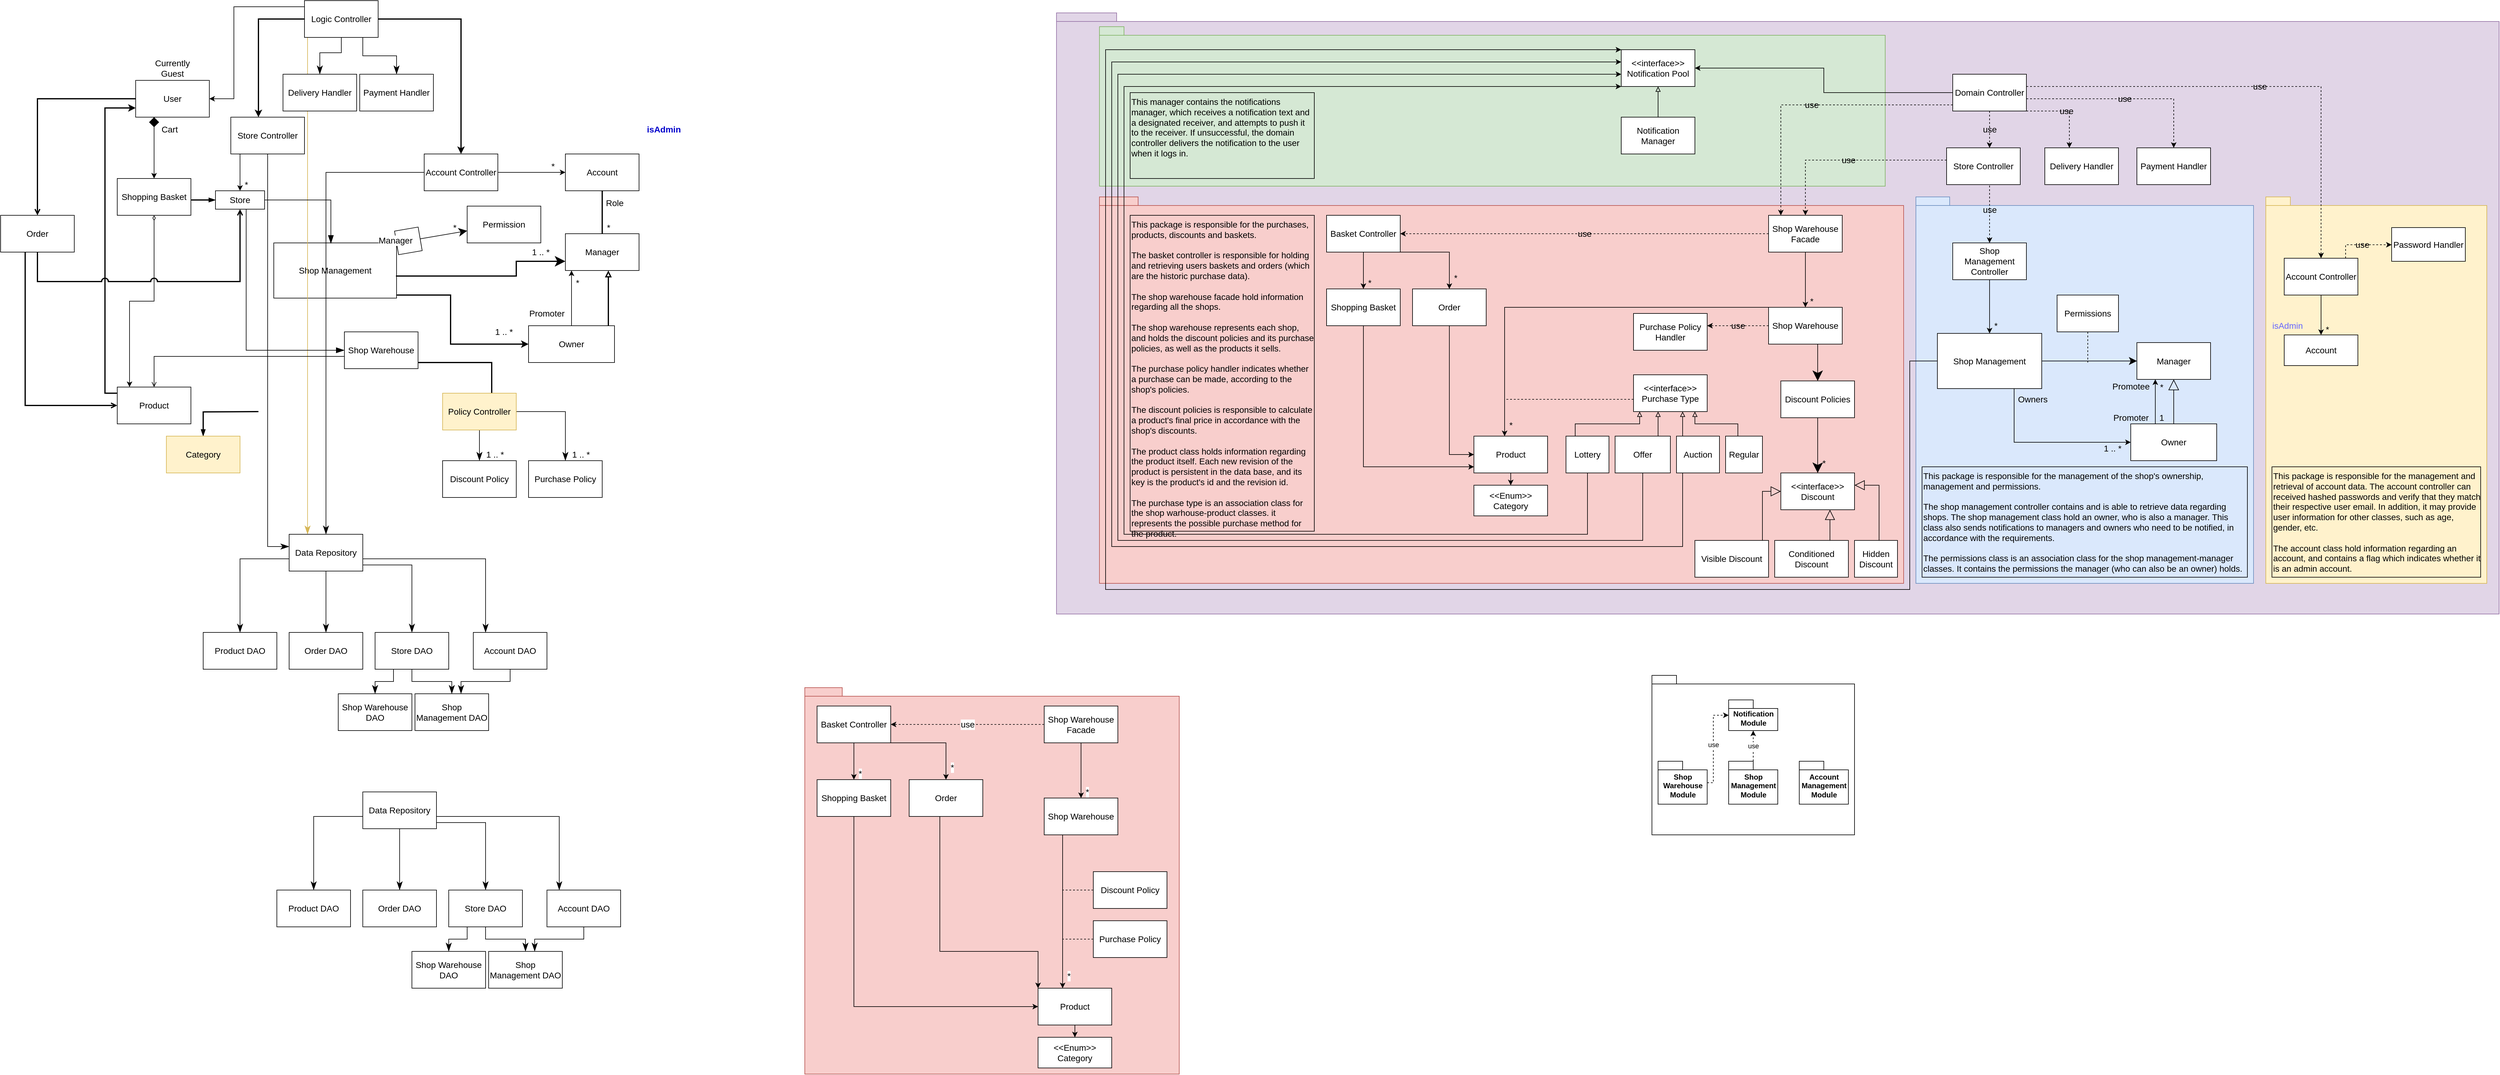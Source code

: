 <mxfile version="14.4.8" type="google"><diagram id="vYTiLK80x5-ZbQWh8EZe" name="Page-1"><mxGraphModel dx="10357" dy="6033" grid="1" gridSize="10" guides="1" tooltips="1" connect="1" arrows="1" fold="1" page="1" pageScale="1" pageWidth="850" pageHeight="1100" math="0" shadow="0"><root><mxCell id="0"/><mxCell id="1" parent="0"/><mxCell id="311LD4B7VpsxB40EUL2Q-34" value="" style="shape=folder;fontStyle=1;spacingTop=10;tabWidth=40;tabHeight=14;tabPosition=left;html=1;" parent="1" vertex="1"><mxGeometry x="2570" y="1210" width="330" height="260" as="geometry"/></mxCell><mxCell id="f8D05JvfBua14gIPLHv_-157" value="" style="shape=folder;fontStyle=1;spacingTop=10;tabWidth=40;tabHeight=14;tabPosition=left;html=1;fontSize=14;fillColor=#e1d5e7;strokeColor=#9673a6;" parent="1" vertex="1"><mxGeometry x="1600" y="130" width="2350" height="980" as="geometry"/></mxCell><mxCell id="311LD4B7VpsxB40EUL2Q-16" value="" style="shape=folder;fontStyle=1;spacingTop=10;tabWidth=40;tabHeight=14;tabPosition=left;html=1;fillColor=#d5e8d4;strokeColor=#82b366;fontSize=14;" parent="1" vertex="1"><mxGeometry x="1670" y="152.5" width="1280" height="260" as="geometry"/></mxCell><mxCell id="f8D05JvfBua14gIPLHv_-86" value="" style="shape=folder;fontStyle=1;spacingTop=10;tabWidth=40;tabHeight=14;tabPosition=left;html=1;fillColor=#fff2cc;strokeColor=#d6b656;fontSize=14;" parent="1" vertex="1"><mxGeometry x="3570" y="430" width="360" height="630" as="geometry"/></mxCell><mxCell id="f8D05JvfBua14gIPLHv_-82" value="" style="shape=folder;fontStyle=1;spacingTop=10;tabWidth=40;tabHeight=14;tabPosition=left;html=1;fillColor=#f8cecc;strokeColor=#b85450;fontSize=14;" parent="1" vertex="1"><mxGeometry x="1670" y="430" width="1310" height="630" as="geometry"/></mxCell><mxCell id="f8D05JvfBua14gIPLHv_-80" value="" style="shape=folder;fontStyle=1;spacingTop=10;tabWidth=40;tabHeight=14;tabPosition=left;html=1;fillColor=#dae8fc;strokeColor=#6c8ebf;fontSize=14;" parent="1" vertex="1"><mxGeometry x="3000" y="430" width="550" height="630" as="geometry"/></mxCell><mxCell id="8PtQcLkzdZToZsTctF-0-35" value="Shop Management" style="whiteSpace=wrap;html=1;fontSize=14;" parent="1" vertex="1"><mxGeometry x="325" y="505" width="200" height="90" as="geometry"/></mxCell><mxCell id="8PtQcLkzdZToZsTctF-0-28" style="rounded=0;orthogonalLoop=1;jettySize=auto;html=1;startArrow=box;startFill=0;startSize=37;endArrow=classic;endFill=1;endSize=11;fontSize=14;exitX=1;exitY=0;exitDx=0;exitDy=0;" parent="1" source="8PtQcLkzdZToZsTctF-0-35" target="8PtQcLkzdZToZsTctF-0-27" edge="1"><mxGeometry relative="1" as="geometry"><mxPoint x="485" y="530" as="sourcePoint"/></mxGeometry></mxCell><mxCell id="8PtQcLkzdZToZsTctF-0-32" value="&lt;font style=&quot;font-size: 14px;&quot;&gt;Manager&lt;/font&gt;" style="edgeLabel;html=1;align=center;verticalAlign=middle;resizable=0;points=[];fontSize=14;" parent="8PtQcLkzdZToZsTctF-0-28" vertex="1" connectable="0"><mxGeometry x="-0.846" y="-3" relative="1" as="geometry"><mxPoint x="-12" y="-6" as="offset"/></mxGeometry></mxCell><mxCell id="dA6pOt4Ju3Dl0upRiJY1-15" style="edgeStyle=orthogonalEdgeStyle;rounded=0;orthogonalLoop=1;jettySize=auto;html=1;fontSize=14;startArrow=diamond;startFill=1;jumpSize=8;endSize=6;startSize=14;" parent="1" source="dA6pOt4Ju3Dl0upRiJY1-1" target="dA6pOt4Ju3Dl0upRiJY1-14" edge="1"><mxGeometry relative="1" as="geometry"><Array as="points"><mxPoint x="130" y="320"/><mxPoint x="130" y="320"/></Array></mxGeometry></mxCell><mxCell id="dA6pOt4Ju3Dl0upRiJY1-56" style="edgeStyle=orthogonalEdgeStyle;rounded=0;jumpSize=9;orthogonalLoop=1;jettySize=auto;html=1;startArrow=none;startFill=0;endArrow=open;endFill=0;strokeWidth=2;fontSize=14;" parent="1" source="dA6pOt4Ju3Dl0upRiJY1-1" target="dA6pOt4Ju3Dl0upRiJY1-54" edge="1"><mxGeometry relative="1" as="geometry"/></mxCell><mxCell id="dA6pOt4Ju3Dl0upRiJY1-1" value="User" style="rounded=0;whiteSpace=wrap;html=1;fontSize=14;" parent="1" vertex="1"><mxGeometry x="100" y="240" width="120" height="60" as="geometry"/></mxCell><mxCell id="dA6pOt4Ju3Dl0upRiJY1-3" style="edgeStyle=orthogonalEdgeStyle;rounded=0;orthogonalLoop=1;jettySize=auto;html=1;fontSize=14;" parent="1" source="dA6pOt4Ju3Dl0upRiJY1-2" target="dA6pOt4Ju3Dl0upRiJY1-1" edge="1"><mxGeometry relative="1" as="geometry"><Array as="points"><mxPoint x="260" y="120"/><mxPoint x="260" y="270"/></Array></mxGeometry></mxCell><mxCell id="dA6pOt4Ju3Dl0upRiJY1-44" style="edgeStyle=orthogonalEdgeStyle;rounded=0;jumpSize=9;orthogonalLoop=1;jettySize=auto;html=1;startArrow=none;startFill=0;endArrow=classic;endFill=1;strokeWidth=2;fontSize=14;" parent="1" source="dA6pOt4Ju3Dl0upRiJY1-2" target="dA6pOt4Ju3Dl0upRiJY1-9" edge="1"><mxGeometry relative="1" as="geometry"><Array as="points"><mxPoint x="300" y="140"/></Array></mxGeometry></mxCell><mxCell id="dA6pOt4Ju3Dl0upRiJY1-45" style="edgeStyle=orthogonalEdgeStyle;rounded=0;jumpSize=9;orthogonalLoop=1;jettySize=auto;html=1;startArrow=none;startFill=0;endArrow=classic;endFill=1;strokeWidth=2;fontSize=14;" parent="1" source="dA6pOt4Ju3Dl0upRiJY1-2" target="dA6pOt4Ju3Dl0upRiJY1-8" edge="1"><mxGeometry relative="1" as="geometry"/></mxCell><mxCell id="8PtQcLkzdZToZsTctF-0-56" style="edgeStyle=orthogonalEdgeStyle;rounded=0;orthogonalLoop=1;jettySize=auto;html=1;startArrow=none;startFill=0;startSize=37;endArrow=classicThin;endFill=1;endSize=11;fontSize=14;fontColor=#0000CC;" parent="1" source="dA6pOt4Ju3Dl0upRiJY1-2" target="8PtQcLkzdZToZsTctF-0-55" edge="1"><mxGeometry relative="1" as="geometry"><Array as="points"><mxPoint x="470" y="200"/><mxPoint x="525" y="200"/></Array></mxGeometry></mxCell><mxCell id="8PtQcLkzdZToZsTctF-0-58" style="edgeStyle=orthogonalEdgeStyle;rounded=0;orthogonalLoop=1;jettySize=auto;html=1;startArrow=none;startFill=0;startSize=37;endArrow=classicThin;endFill=1;endSize=11;fontSize=14;fontColor=#000000;" parent="1" source="dA6pOt4Ju3Dl0upRiJY1-2" target="8PtQcLkzdZToZsTctF-0-57" edge="1"><mxGeometry relative="1" as="geometry"/></mxCell><mxCell id="8PtQcLkzdZToZsTctF-0-76" style="edgeStyle=orthogonalEdgeStyle;rounded=0;orthogonalLoop=1;jettySize=auto;html=1;entryX=0.25;entryY=0;entryDx=0;entryDy=0;startArrow=none;startFill=0;startSize=37;endArrow=classicThin;endFill=1;endSize=11;fontSize=14;fontColor=#000000;fillColor=#fff2cc;strokeColor=#d6b656;" parent="1" source="dA6pOt4Ju3Dl0upRiJY1-2" target="8PtQcLkzdZToZsTctF-0-72" edge="1"><mxGeometry relative="1" as="geometry"><Array as="points"><mxPoint x="380" y="370"/><mxPoint x="380" y="370"/></Array></mxGeometry></mxCell><mxCell id="dA6pOt4Ju3Dl0upRiJY1-2" value="Logic Controller" style="rounded=0;whiteSpace=wrap;html=1;fontSize=14;" parent="1" vertex="1"><mxGeometry x="375" y="110" width="120" height="60" as="geometry"/></mxCell><mxCell id="dA6pOt4Ju3Dl0upRiJY1-4" value="Currently Guest" style="text;html=1;strokeColor=none;fillColor=none;align=center;verticalAlign=middle;whiteSpace=wrap;rounded=0;fontSize=14;" parent="1" vertex="1"><mxGeometry x="140" y="210" width="40" height="20" as="geometry"/></mxCell><mxCell id="dA6pOt4Ju3Dl0upRiJY1-17" style="edgeStyle=orthogonalEdgeStyle;rounded=0;orthogonalLoop=1;jettySize=auto;html=1;fontSize=14;endArrow=open;endFill=0;entryX=0.5;entryY=0;entryDx=0;entryDy=0;" parent="1" source="8PtQcLkzdZToZsTctF-0-34" target="dA6pOt4Ju3Dl0upRiJY1-7" edge="1"><mxGeometry relative="1" as="geometry"><Array as="points"><mxPoint x="130" y="690"/></Array><mxPoint x="290" y="650" as="sourcePoint"/></mxGeometry></mxCell><mxCell id="dA6pOt4Ju3Dl0upRiJY1-26" style="edgeStyle=orthogonalEdgeStyle;rounded=0;jumpSize=9;orthogonalLoop=1;jettySize=auto;html=1;startArrow=none;startFill=0;endArrow=classic;endFill=1;strokeWidth=2;fontSize=14;entryX=0;entryY=0.75;entryDx=0;entryDy=0;startSize=32;endSize=11;exitX=0.995;exitY=0.6;exitDx=0;exitDy=0;exitPerimeter=0;" parent="1" source="8PtQcLkzdZToZsTctF-0-35" target="dA6pOt4Ju3Dl0upRiJY1-30" edge="1"><mxGeometry relative="1" as="geometry"><Array as="points"><mxPoint x="720" y="559"/><mxPoint x="720" y="535"/></Array><mxPoint x="485" y="570" as="sourcePoint"/></mxGeometry></mxCell><mxCell id="dA6pOt4Ju3Dl0upRiJY1-41" style="edgeStyle=orthogonalEdgeStyle;rounded=0;jumpSize=9;orthogonalLoop=1;jettySize=auto;html=1;startArrow=none;startFill=0;endArrow=none;endFill=0;strokeWidth=2;fontSize=14;" parent="1" source="8PtQcLkzdZToZsTctF-0-34" target="dA6pOt4Ju3Dl0upRiJY1-38" edge="1"><mxGeometry relative="1" as="geometry"><Array as="points"><mxPoint x="680" y="700"/></Array><mxPoint x="585" y="660" as="sourcePoint"/></mxGeometry></mxCell><mxCell id="dA6pOt4Ju3Dl0upRiJY1-48" style="edgeStyle=orthogonalEdgeStyle;rounded=0;jumpSize=9;orthogonalLoop=1;jettySize=auto;html=1;entryX=0;entryY=0.5;entryDx=0;entryDy=0;startArrow=none;startFill=0;endArrow=classic;endFill=1;strokeWidth=2;fontSize=14;" parent="1" source="8PtQcLkzdZToZsTctF-0-35" target="dA6pOt4Ju3Dl0upRiJY1-32" edge="1"><mxGeometry relative="1" as="geometry"><mxPoint x="485" y="600" as="sourcePoint"/><Array as="points"><mxPoint x="613" y="590"/><mxPoint x="613" y="670"/></Array></mxGeometry></mxCell><mxCell id="dA6pOt4Ju3Dl0upRiJY1-22" style="edgeStyle=orthogonalEdgeStyle;rounded=0;jumpSize=9;orthogonalLoop=1;jettySize=auto;html=1;startArrow=none;startFill=0;endArrow=blockThin;endFill=1;strokeWidth=2;fontSize=14;" parent="1" target="dA6pOt4Ju3Dl0upRiJY1-20" edge="1"><mxGeometry relative="1" as="geometry"><mxPoint x="300" y="780" as="sourcePoint"/></mxGeometry></mxCell><mxCell id="dA6pOt4Ju3Dl0upRiJY1-49" style="edgeStyle=orthogonalEdgeStyle;rounded=0;jumpSize=9;orthogonalLoop=1;jettySize=auto;html=1;startArrow=none;startFill=0;endArrow=classic;endFill=1;strokeWidth=2;fontSize=14;entryX=0;entryY=0.75;entryDx=0;entryDy=0;" parent="1" source="dA6pOt4Ju3Dl0upRiJY1-7" target="dA6pOt4Ju3Dl0upRiJY1-1" edge="1"><mxGeometry relative="1" as="geometry"><mxPoint x="40" y="740" as="targetPoint"/><Array as="points"><mxPoint x="50" y="750"/><mxPoint x="50" y="285"/></Array></mxGeometry></mxCell><mxCell id="dA6pOt4Ju3Dl0upRiJY1-7" value="Product" style="rounded=0;whiteSpace=wrap;html=1;fontSize=14;" parent="1" vertex="1"><mxGeometry x="70" y="740" width="120" height="60" as="geometry"/></mxCell><mxCell id="dA6pOt4Ju3Dl0upRiJY1-11" style="edgeStyle=orthogonalEdgeStyle;rounded=0;orthogonalLoop=1;jettySize=auto;html=1;fontSize=14;" parent="1" source="dA6pOt4Ju3Dl0upRiJY1-8" target="dA6pOt4Ju3Dl0upRiJY1-10" edge="1"><mxGeometry relative="1" as="geometry"/></mxCell><mxCell id="8PtQcLkzdZToZsTctF-0-75" style="edgeStyle=orthogonalEdgeStyle;rounded=0;orthogonalLoop=1;jettySize=auto;html=1;startArrow=none;startFill=0;startSize=37;endArrow=classicThin;endFill=1;endSize=11;fontSize=14;fontColor=#000000;" parent="1" source="dA6pOt4Ju3Dl0upRiJY1-8" target="8PtQcLkzdZToZsTctF-0-72" edge="1"><mxGeometry relative="1" as="geometry"/></mxCell><mxCell id="dA6pOt4Ju3Dl0upRiJY1-8" value="Account Controller" style="whiteSpace=wrap;html=1;fontSize=14;" parent="1" vertex="1"><mxGeometry x="570" y="360" width="120" height="60" as="geometry"/></mxCell><mxCell id="dA6pOt4Ju3Dl0upRiJY1-13" style="edgeStyle=orthogonalEdgeStyle;rounded=0;orthogonalLoop=1;jettySize=auto;html=1;fontSize=14;" parent="1" source="dA6pOt4Ju3Dl0upRiJY1-9" target="8PtQcLkzdZToZsTctF-0-41" edge="1"><mxGeometry relative="1" as="geometry"><mxPoint x="425" y="500" as="targetPoint"/><Array as="points"><mxPoint x="270" y="370"/><mxPoint x="270" y="370"/></Array></mxGeometry></mxCell><mxCell id="8PtQcLkzdZToZsTctF-0-74" style="edgeStyle=orthogonalEdgeStyle;rounded=0;orthogonalLoop=1;jettySize=auto;html=1;startArrow=none;startFill=0;startSize=37;endArrow=classicThin;endFill=1;endSize=11;fontSize=14;fontColor=#000000;" parent="1" source="dA6pOt4Ju3Dl0upRiJY1-9" target="8PtQcLkzdZToZsTctF-0-72" edge="1"><mxGeometry relative="1" as="geometry"><Array as="points"><mxPoint x="315" y="1000"/></Array></mxGeometry></mxCell><mxCell id="dA6pOt4Ju3Dl0upRiJY1-9" value="Store Controller" style="whiteSpace=wrap;html=1;fontSize=14;" parent="1" vertex="1"><mxGeometry x="255" y="300" width="120" height="60" as="geometry"/></mxCell><mxCell id="dA6pOt4Ju3Dl0upRiJY1-29" style="edgeStyle=orthogonalEdgeStyle;rounded=0;jumpSize=9;orthogonalLoop=1;jettySize=auto;html=1;startArrow=none;startFill=0;endArrow=none;endFill=0;strokeWidth=2;fontSize=14;" parent="1" source="dA6pOt4Ju3Dl0upRiJY1-10" target="dA6pOt4Ju3Dl0upRiJY1-30" edge="1"><mxGeometry relative="1" as="geometry"><mxPoint x="790" y="520" as="targetPoint"/></mxGeometry></mxCell><mxCell id="dA6pOt4Ju3Dl0upRiJY1-10" value="Account" style="whiteSpace=wrap;html=1;fontSize=14;" parent="1" vertex="1"><mxGeometry x="800" y="360" width="120" height="60" as="geometry"/></mxCell><mxCell id="dA6pOt4Ju3Dl0upRiJY1-12" value="*" style="text;html=1;strokeColor=none;fillColor=none;align=center;verticalAlign=middle;whiteSpace=wrap;rounded=0;fontSize=14;" parent="1" vertex="1"><mxGeometry x="760" y="370" width="40" height="20" as="geometry"/></mxCell><mxCell id="dA6pOt4Ju3Dl0upRiJY1-16" style="edgeStyle=orthogonalEdgeStyle;rounded=0;orthogonalLoop=1;jettySize=auto;html=1;entryX=0;entryY=0.5;entryDx=0;entryDy=0;fontSize=14;endArrow=blockThin;endFill=1;startArrow=none;startFill=0;strokeWidth=2;jumpSize=9;" parent="1" source="dA6pOt4Ju3Dl0upRiJY1-14" target="8PtQcLkzdZToZsTctF-0-41" edge="1"><mxGeometry relative="1" as="geometry"><Array as="points"><mxPoint x="230" y="435"/><mxPoint x="230" y="435"/></Array><mxPoint x="365" y="560" as="targetPoint"/></mxGeometry></mxCell><mxCell id="dA6pOt4Ju3Dl0upRiJY1-18" style="edgeStyle=orthogonalEdgeStyle;rounded=0;orthogonalLoop=1;jettySize=auto;html=1;fontSize=14;startArrow=diamondThin;startFill=0;" parent="1" source="dA6pOt4Ju3Dl0upRiJY1-14" target="dA6pOt4Ju3Dl0upRiJY1-7" edge="1"><mxGeometry relative="1" as="geometry"><Array as="points"><mxPoint x="130" y="600"/><mxPoint x="90" y="600"/></Array></mxGeometry></mxCell><mxCell id="dA6pOt4Ju3Dl0upRiJY1-14" value="Shopping Basket" style="whiteSpace=wrap;html=1;fontSize=14;" parent="1" vertex="1"><mxGeometry x="70" y="400" width="120" height="60" as="geometry"/></mxCell><mxCell id="dA6pOt4Ju3Dl0upRiJY1-20" value="Category" style="whiteSpace=wrap;html=1;fontSize=14;fillColor=#fff2cc;strokeColor=#d6b656;" parent="1" vertex="1"><mxGeometry x="150" y="820" width="120" height="60" as="geometry"/></mxCell><mxCell id="dA6pOt4Ju3Dl0upRiJY1-30" value="Manager" style="whiteSpace=wrap;html=1;fontSize=14;" parent="1" vertex="1"><mxGeometry x="800" y="490" width="120" height="60" as="geometry"/></mxCell><mxCell id="dA6pOt4Ju3Dl0upRiJY1-33" style="edgeStyle=orthogonalEdgeStyle;rounded=0;jumpSize=9;orthogonalLoop=1;jettySize=auto;html=1;startArrow=none;startFill=0;endArrow=block;endFill=0;strokeWidth=2;fontSize=14;" parent="1" source="dA6pOt4Ju3Dl0upRiJY1-32" target="dA6pOt4Ju3Dl0upRiJY1-30" edge="1"><mxGeometry relative="1" as="geometry"><Array as="points"><mxPoint x="870" y="590"/><mxPoint x="870" y="590"/></Array></mxGeometry></mxCell><mxCell id="8PtQcLkzdZToZsTctF-0-17" style="edgeStyle=orthogonalEdgeStyle;rounded=0;orthogonalLoop=1;jettySize=auto;html=1;fontSize=14;" parent="1" source="dA6pOt4Ju3Dl0upRiJY1-32" target="dA6pOt4Ju3Dl0upRiJY1-30" edge="1"><mxGeometry relative="1" as="geometry"><Array as="points"><mxPoint x="810" y="570"/><mxPoint x="810" y="570"/></Array></mxGeometry></mxCell><mxCell id="dA6pOt4Ju3Dl0upRiJY1-32" value="Owner" style="whiteSpace=wrap;html=1;fontSize=14;" parent="1" vertex="1"><mxGeometry x="740" y="640" width="140" height="60" as="geometry"/></mxCell><mxCell id="8PtQcLkzdZToZsTctF-0-66" style="edgeStyle=orthogonalEdgeStyle;rounded=0;orthogonalLoop=1;jettySize=auto;html=1;startArrow=none;startFill=0;startSize=37;endArrow=classicThin;endFill=1;endSize=11;fontSize=14;fontColor=#000000;" parent="1" source="dA6pOt4Ju3Dl0upRiJY1-38" target="8PtQcLkzdZToZsTctF-0-61" edge="1"><mxGeometry relative="1" as="geometry"/></mxCell><mxCell id="8PtQcLkzdZToZsTctF-0-67" style="edgeStyle=orthogonalEdgeStyle;rounded=0;orthogonalLoop=1;jettySize=auto;html=1;startArrow=none;startFill=0;startSize=37;endArrow=classicThin;endFill=1;endSize=11;fontSize=14;fontColor=#000000;" parent="1" source="dA6pOt4Ju3Dl0upRiJY1-38" target="8PtQcLkzdZToZsTctF-0-63" edge="1"><mxGeometry relative="1" as="geometry"/></mxCell><mxCell id="dA6pOt4Ju3Dl0upRiJY1-38" value="Policy Controller" style="rounded=0;whiteSpace=wrap;html=1;fontSize=14;fillColor=#fff2cc;strokeColor=#d6b656;" parent="1" vertex="1"><mxGeometry x="600" y="750" width="120" height="60" as="geometry"/></mxCell><mxCell id="dA6pOt4Ju3Dl0upRiJY1-55" style="edgeStyle=orthogonalEdgeStyle;rounded=0;jumpSize=9;orthogonalLoop=1;jettySize=auto;html=1;startArrow=none;startFill=0;endArrow=open;endFill=0;strokeWidth=2;fontSize=14;" parent="1" source="dA6pOt4Ju3Dl0upRiJY1-54" target="dA6pOt4Ju3Dl0upRiJY1-7" edge="1"><mxGeometry relative="1" as="geometry"><Array as="points"><mxPoint x="-80" y="770"/></Array></mxGeometry></mxCell><mxCell id="dA6pOt4Ju3Dl0upRiJY1-57" style="edgeStyle=orthogonalEdgeStyle;rounded=0;jumpSize=9;orthogonalLoop=1;jettySize=auto;html=1;entryX=0.5;entryY=1;entryDx=0;entryDy=0;startArrow=none;startFill=0;endArrow=open;endFill=0;strokeWidth=2;fontSize=14;jumpStyle=arc;" parent="1" source="dA6pOt4Ju3Dl0upRiJY1-54" target="8PtQcLkzdZToZsTctF-0-41" edge="1"><mxGeometry relative="1" as="geometry"><Array as="points"><mxPoint x="-60" y="568"/><mxPoint x="270" y="568"/></Array><mxPoint x="365" y="590" as="targetPoint"/></mxGeometry></mxCell><mxCell id="dA6pOt4Ju3Dl0upRiJY1-54" value="Order" style="whiteSpace=wrap;html=1;fontSize=14;" parent="1" vertex="1"><mxGeometry x="-120" y="460" width="120" height="60" as="geometry"/></mxCell><mxCell id="8PtQcLkzdZToZsTctF-0-5" value="1 .. *" style="text;html=1;strokeColor=none;fillColor=none;align=center;verticalAlign=middle;whiteSpace=wrap;rounded=0;fontSize=14;" parent="1" vertex="1"><mxGeometry x="730" y="510" width="60" height="20" as="geometry"/></mxCell><mxCell id="8PtQcLkzdZToZsTctF-0-13" value="1 .. *" style="text;html=1;strokeColor=none;fillColor=none;align=center;verticalAlign=middle;whiteSpace=wrap;rounded=0;fontSize=14;" parent="1" vertex="1"><mxGeometry x="675" y="640" width="50" height="20" as="geometry"/></mxCell><mxCell id="8PtQcLkzdZToZsTctF-0-18" value="Promoter" style="text;html=1;strokeColor=none;fillColor=none;align=center;verticalAlign=middle;whiteSpace=wrap;rounded=0;fontSize=14;" parent="1" vertex="1"><mxGeometry x="750" y="610" width="40" height="20" as="geometry"/></mxCell><mxCell id="8PtQcLkzdZToZsTctF-0-19" value="*" style="text;html=1;strokeColor=none;fillColor=none;align=center;verticalAlign=middle;whiteSpace=wrap;rounded=0;fontSize=14;" parent="1" vertex="1"><mxGeometry x="800" y="560" width="40" height="20" as="geometry"/></mxCell><mxCell id="8PtQcLkzdZToZsTctF-0-27" value="Permission" style="rounded=0;whiteSpace=wrap;html=1;fontSize=14;" parent="1" vertex="1"><mxGeometry x="640" y="445" width="120" height="60" as="geometry"/></mxCell><mxCell id="8PtQcLkzdZToZsTctF-0-33" value="*" style="text;html=1;strokeColor=none;fillColor=none;align=center;verticalAlign=middle;whiteSpace=wrap;rounded=0;fontSize=14;" parent="1" vertex="1"><mxGeometry x="600" y="470" width="40" height="20" as="geometry"/></mxCell><mxCell id="8PtQcLkzdZToZsTctF-0-34" value="Shop Warehouse" style="whiteSpace=wrap;html=1;fontSize=14;" parent="1" vertex="1"><mxGeometry x="440" y="650" width="120" height="60" as="geometry"/></mxCell><mxCell id="8PtQcLkzdZToZsTctF-0-42" style="edgeStyle=orthogonalEdgeStyle;rounded=0;orthogonalLoop=1;jettySize=auto;html=1;entryX=0.465;entryY=0.011;entryDx=0;entryDy=0;entryPerimeter=0;startArrow=none;startFill=0;startSize=37;endArrow=blockThin;endFill=1;endSize=11;fontSize=14;" parent="1" source="8PtQcLkzdZToZsTctF-0-41" target="8PtQcLkzdZToZsTctF-0-35" edge="1"><mxGeometry relative="1" as="geometry"/></mxCell><mxCell id="8PtQcLkzdZToZsTctF-0-43" style="edgeStyle=orthogonalEdgeStyle;rounded=0;orthogonalLoop=1;jettySize=auto;html=1;startArrow=none;startFill=0;startSize=37;endArrow=blockThin;endFill=1;endSize=11;fontSize=14;" parent="1" source="8PtQcLkzdZToZsTctF-0-41" target="8PtQcLkzdZToZsTctF-0-34" edge="1"><mxGeometry relative="1" as="geometry"><Array as="points"><mxPoint x="280" y="680"/></Array></mxGeometry></mxCell><mxCell id="8PtQcLkzdZToZsTctF-0-41" value="Store" style="whiteSpace=wrap;html=1;fontSize=14;" parent="1" vertex="1"><mxGeometry x="230" y="420" width="80" height="30" as="geometry"/></mxCell><mxCell id="8PtQcLkzdZToZsTctF-0-51" value="Role" style="text;html=1;align=center;verticalAlign=middle;resizable=0;points=[];autosize=1;fontSize=14;" parent="1" vertex="1"><mxGeometry x="860" y="430" width="40" height="20" as="geometry"/></mxCell><mxCell id="8PtQcLkzdZToZsTctF-0-52" value="*" style="text;html=1;align=center;verticalAlign=middle;resizable=0;points=[];autosize=1;fontSize=14;" parent="1" vertex="1"><mxGeometry x="860" y="470" width="20" height="20" as="geometry"/></mxCell><mxCell id="8PtQcLkzdZToZsTctF-0-53" value="isAdmin" style="text;html=1;align=center;verticalAlign=middle;resizable=0;points=[];autosize=1;fontSize=14;fontColor=#0000CC;fontStyle=1" parent="1" vertex="1"><mxGeometry x="925" y="310" width="70" height="20" as="geometry"/></mxCell><mxCell id="8PtQcLkzdZToZsTctF-0-55" value="&lt;font color=&quot;#000000&quot; style=&quot;font-size: 14px;&quot;&gt;Payment Handler&lt;/font&gt;" style="whiteSpace=wrap;html=1;fontSize=14;fontColor=#0000CC;" parent="1" vertex="1"><mxGeometry x="465" y="230" width="120" height="60" as="geometry"/></mxCell><mxCell id="8PtQcLkzdZToZsTctF-0-57" value="Delivery Handler" style="whiteSpace=wrap;html=1;fontSize=14;" parent="1" vertex="1"><mxGeometry x="340" y="230" width="120" height="60" as="geometry"/></mxCell><mxCell id="8PtQcLkzdZToZsTctF-0-61" value="Discount Policy" style="whiteSpace=wrap;html=1;strokeColor=#000000;fontSize=14;fontColor=#000000;" parent="1" vertex="1"><mxGeometry x="600" y="860" width="120" height="60" as="geometry"/></mxCell><mxCell id="8PtQcLkzdZToZsTctF-0-63" value="Purchase Policy" style="whiteSpace=wrap;html=1;strokeColor=#000000;fontSize=14;fontColor=#000000;" parent="1" vertex="1"><mxGeometry x="740" y="860" width="120" height="60" as="geometry"/></mxCell><mxCell id="8PtQcLkzdZToZsTctF-0-68" value="1 .. *" style="text;html=1;align=center;verticalAlign=middle;resizable=0;points=[];autosize=1;fontSize=14;fontColor=#000000;" parent="1" vertex="1"><mxGeometry x="805" y="840" width="40" height="20" as="geometry"/></mxCell><mxCell id="8PtQcLkzdZToZsTctF-0-69" value="1 .. *" style="text;html=1;align=center;verticalAlign=middle;resizable=0;points=[];autosize=1;fontSize=14;fontColor=#000000;" parent="1" vertex="1"><mxGeometry x="665" y="840" width="40" height="20" as="geometry"/></mxCell><mxCell id="8PtQcLkzdZToZsTctF-0-70" value="*" style="text;html=1;align=center;verticalAlign=middle;resizable=0;points=[];autosize=1;fontSize=14;fontColor=#000000;" parent="1" vertex="1"><mxGeometry x="270" y="400" width="20" height="20" as="geometry"/></mxCell><mxCell id="8PtQcLkzdZToZsTctF-0-71" value="Cart" style="text;html=1;align=center;verticalAlign=middle;resizable=0;points=[];autosize=1;fontSize=14;fontColor=#000000;" parent="1" vertex="1"><mxGeometry x="135" y="310" width="40" height="20" as="geometry"/></mxCell><mxCell id="8PtQcLkzdZToZsTctF-0-81" style="edgeStyle=orthogonalEdgeStyle;rounded=0;orthogonalLoop=1;jettySize=auto;html=1;startArrow=none;startFill=0;startSize=37;endArrow=classicThin;endFill=1;endSize=11;fontSize=14;fontColor=#000000;" parent="1" source="8PtQcLkzdZToZsTctF-0-72" target="8PtQcLkzdZToZsTctF-0-77" edge="1"><mxGeometry relative="1" as="geometry"><Array as="points"><mxPoint x="270" y="1020"/></Array></mxGeometry></mxCell><mxCell id="8PtQcLkzdZToZsTctF-0-82" style="edgeStyle=orthogonalEdgeStyle;rounded=0;orthogonalLoop=1;jettySize=auto;html=1;startArrow=none;startFill=0;startSize=37;endArrow=classicThin;endFill=1;endSize=11;fontSize=14;fontColor=#000000;" parent="1" source="8PtQcLkzdZToZsTctF-0-72" target="8PtQcLkzdZToZsTctF-0-79" edge="1"><mxGeometry relative="1" as="geometry"/></mxCell><mxCell id="8PtQcLkzdZToZsTctF-0-84" style="edgeStyle=orthogonalEdgeStyle;rounded=0;orthogonalLoop=1;jettySize=auto;html=1;startArrow=none;startFill=0;startSize=37;endArrow=classicThin;endFill=1;endSize=11;fontSize=14;fontColor=#000000;" parent="1" source="8PtQcLkzdZToZsTctF-0-72" target="8PtQcLkzdZToZsTctF-0-83" edge="1"><mxGeometry relative="1" as="geometry"><Array as="points"><mxPoint x="550" y="1030"/></Array></mxGeometry></mxCell><mxCell id="8PtQcLkzdZToZsTctF-0-86" style="edgeStyle=orthogonalEdgeStyle;rounded=0;orthogonalLoop=1;jettySize=auto;html=1;startArrow=none;startFill=0;startSize=37;endArrow=classicThin;endFill=1;endSize=11;fontSize=14;fontColor=#000000;" parent="1" source="8PtQcLkzdZToZsTctF-0-72" target="8PtQcLkzdZToZsTctF-0-85" edge="1"><mxGeometry relative="1" as="geometry"><Array as="points"><mxPoint x="670" y="1020"/></Array></mxGeometry></mxCell><mxCell id="8PtQcLkzdZToZsTctF-0-72" value="Data Repository" style="whiteSpace=wrap;html=1;strokeColor=#000000;fontSize=14;fontColor=#000000;" parent="1" vertex="1"><mxGeometry x="350" y="980" width="120" height="60" as="geometry"/></mxCell><mxCell id="8PtQcLkzdZToZsTctF-0-77" value="Product DAO" style="whiteSpace=wrap;html=1;strokeColor=#000000;fontSize=14;fontColor=#000000;" parent="1" vertex="1"><mxGeometry x="210" y="1140" width="120" height="60" as="geometry"/></mxCell><mxCell id="8PtQcLkzdZToZsTctF-0-79" value="Order DAO" style="whiteSpace=wrap;html=1;strokeColor=#000000;fontSize=14;fontColor=#000000;" parent="1" vertex="1"><mxGeometry x="350" y="1140" width="120" height="60" as="geometry"/></mxCell><mxCell id="8PtQcLkzdZToZsTctF-0-91" style="edgeStyle=orthogonalEdgeStyle;rounded=0;orthogonalLoop=1;jettySize=auto;html=1;startArrow=none;startFill=0;startSize=37;endArrow=classicThin;endFill=1;endSize=11;fontSize=14;fontColor=#000000;" parent="1" source="8PtQcLkzdZToZsTctF-0-83" target="8PtQcLkzdZToZsTctF-0-90" edge="1"><mxGeometry relative="1" as="geometry"/></mxCell><mxCell id="8PtQcLkzdZToZsTctF-0-93" style="edgeStyle=orthogonalEdgeStyle;rounded=0;orthogonalLoop=1;jettySize=auto;html=1;entryX=0.5;entryY=0;entryDx=0;entryDy=0;startArrow=none;startFill=0;startSize=37;endArrow=classicThin;endFill=1;endSize=11;fontSize=14;fontColor=#000000;" parent="1" source="8PtQcLkzdZToZsTctF-0-83" target="8PtQcLkzdZToZsTctF-0-92" edge="1"><mxGeometry relative="1" as="geometry"><Array as="points"><mxPoint x="520" y="1220"/><mxPoint x="490" y="1220"/></Array></mxGeometry></mxCell><mxCell id="8PtQcLkzdZToZsTctF-0-83" value="Store DAO" style="whiteSpace=wrap;html=1;strokeColor=#000000;fontSize=14;fontColor=#000000;" parent="1" vertex="1"><mxGeometry x="490" y="1140" width="120" height="60" as="geometry"/></mxCell><mxCell id="8PtQcLkzdZToZsTctF-0-94" style="edgeStyle=orthogonalEdgeStyle;rounded=0;orthogonalLoop=1;jettySize=auto;html=1;startArrow=none;startFill=0;startSize=37;endArrow=classicThin;endFill=1;endSize=11;fontSize=14;fontColor=#000000;" parent="1" source="8PtQcLkzdZToZsTctF-0-85" target="8PtQcLkzdZToZsTctF-0-90" edge="1"><mxGeometry relative="1" as="geometry"><Array as="points"><mxPoint x="710" y="1220"/><mxPoint x="630" y="1220"/></Array></mxGeometry></mxCell><mxCell id="8PtQcLkzdZToZsTctF-0-85" value="Account DAO" style="whiteSpace=wrap;html=1;strokeColor=#000000;fontSize=14;fontColor=#000000;" parent="1" vertex="1"><mxGeometry x="650" y="1140" width="120" height="60" as="geometry"/></mxCell><mxCell id="8PtQcLkzdZToZsTctF-0-90" value="Shop Management DAO" style="whiteSpace=wrap;html=1;strokeColor=#000000;fontSize=14;fontColor=#000000;" parent="1" vertex="1"><mxGeometry x="555" y="1240" width="120" height="60" as="geometry"/></mxCell><mxCell id="8PtQcLkzdZToZsTctF-0-92" value="Shop Warehouse DAO" style="whiteSpace=wrap;html=1;strokeColor=#000000;fontSize=14;fontColor=#000000;" parent="1" vertex="1"><mxGeometry x="430" y="1240" width="120" height="60" as="geometry"/></mxCell><mxCell id="f8D05JvfBua14gIPLHv_-126" value="" style="edgeStyle=orthogonalEdgeStyle;rounded=0;orthogonalLoop=1;jettySize=auto;html=1;endArrow=classic;endFill=1;fontSize=14;labelBackgroundColor=none;" parent="1" source="f8D05JvfBua14gIPLHv_-1" target="f8D05JvfBua14gIPLHv_-38" edge="1"><mxGeometry x="-0.874" y="50" relative="1" as="geometry"><Array as="points"><mxPoint x="3160" y="830"/></Array><mxPoint as="offset"/></mxGeometry></mxCell><mxCell id="f8D05JvfBua14gIPLHv_-132" value="1 .. *" style="edgeLabel;html=1;align=center;verticalAlign=middle;resizable=0;points=[];fontSize=14;labelBackgroundColor=none;" parent="f8D05JvfBua14gIPLHv_-126" vertex="1" connectable="0"><mxGeometry x="0.705" y="-2" relative="1" as="geometry"><mxPoint x="10.95" y="8" as="offset"/></mxGeometry></mxCell><mxCell id="f8D05JvfBua14gIPLHv_-164" value="Owners" style="edgeLabel;html=1;align=center;verticalAlign=middle;resizable=0;points=[];fontSize=14;fontColor=#000000;labelBackgroundColor=none;" parent="f8D05JvfBua14gIPLHv_-126" vertex="1" connectable="0"><mxGeometry x="-0.399" y="-1" relative="1" as="geometry"><mxPoint x="31" y="-65.83" as="offset"/></mxGeometry></mxCell><mxCell id="f8D05JvfBua14gIPLHv_-130" style="edgeStyle=orthogonalEdgeStyle;rounded=0;orthogonalLoop=1;jettySize=auto;html=1;endArrow=classic;endFill=1;endSize=10;fontSize=14;" parent="1" source="f8D05JvfBua14gIPLHv_-1" target="f8D05JvfBua14gIPLHv_-35" edge="1"><mxGeometry relative="1" as="geometry"/></mxCell><mxCell id="311LD4B7VpsxB40EUL2Q-23" style="edgeStyle=orthogonalEdgeStyle;rounded=0;orthogonalLoop=1;jettySize=auto;html=1;endArrow=classic;endFill=1;" parent="1" source="f8D05JvfBua14gIPLHv_-1" target="311LD4B7VpsxB40EUL2Q-17" edge="1"><mxGeometry relative="1" as="geometry"><Array as="points"><mxPoint x="2990" y="698"/><mxPoint x="2990" y="1070"/><mxPoint x="1680" y="1070"/><mxPoint x="1680" y="190"/></Array></mxGeometry></mxCell><mxCell id="f8D05JvfBua14gIPLHv_-1" value="Shop Management" style="whiteSpace=wrap;html=1;fontSize=14;" parent="1" vertex="1"><mxGeometry x="3035" y="652.5" width="170" height="90" as="geometry"/></mxCell><mxCell id="f8D05JvfBua14gIPLHv_-92" value="*" style="edgeStyle=orthogonalEdgeStyle;rounded=0;orthogonalLoop=1;jettySize=auto;html=1;entryX=0.5;entryY=0;entryDx=0;entryDy=0;fontSize=14;labelBackgroundColor=none;" parent="1" source="f8D05JvfBua14gIPLHv_-24" target="f8D05JvfBua14gIPLHv_-29" edge="1"><mxGeometry x="0.714" y="10" relative="1" as="geometry"><mxPoint as="offset"/></mxGeometry></mxCell><mxCell id="f8D05JvfBua14gIPLHv_-99" value="use" style="edgeStyle=orthogonalEdgeStyle;rounded=0;orthogonalLoop=1;jettySize=auto;html=1;fontSize=14;dashed=1;labelBackgroundColor=none;" parent="1" source="f8D05JvfBua14gIPLHv_-24" target="f8D05JvfBua14gIPLHv_-87" edge="1"><mxGeometry relative="1" as="geometry"><Array as="points"><mxPoint x="3700" y="508"/></Array></mxGeometry></mxCell><mxCell id="f8D05JvfBua14gIPLHv_-24" value="Account Controller" style="whiteSpace=wrap;html=1;fontSize=14;" parent="1" vertex="1"><mxGeometry x="3600" y="530" width="120" height="60" as="geometry"/></mxCell><mxCell id="f8D05JvfBua14gIPLHv_-102" value="use" style="edgeStyle=orthogonalEdgeStyle;rounded=0;orthogonalLoop=1;jettySize=auto;html=1;fontSize=14;dashed=1;labelBackgroundColor=none;" parent="1" source="f8D05JvfBua14gIPLHv_-27" target="f8D05JvfBua14gIPLHv_-88" edge="1"><mxGeometry relative="1" as="geometry"><mxPoint x="3080.0" y="330" as="sourcePoint"/><Array as="points"><mxPoint x="3080" y="370"/><mxPoint x="2820" y="370"/></Array></mxGeometry></mxCell><mxCell id="f8D05JvfBua14gIPLHv_-106" value="use" style="edgeStyle=orthogonalEdgeStyle;rounded=0;orthogonalLoop=1;jettySize=auto;html=1;fontSize=14;dashed=1;exitX=0.572;exitY=0.985;exitDx=0;exitDy=0;exitPerimeter=0;labelBackgroundColor=none;" parent="1" source="f8D05JvfBua14gIPLHv_-27" target="f8D05JvfBua14gIPLHv_-84" edge="1"><mxGeometry x="0.064" relative="1" as="geometry"><mxPoint x="3120" y="330" as="sourcePoint"/><Array as="points"><mxPoint x="3120" y="399"/></Array><mxPoint y="1" as="offset"/></mxGeometry></mxCell><mxCell id="f8D05JvfBua14gIPLHv_-27" value="Store Controller" style="whiteSpace=wrap;html=1;fontSize=14;" parent="1" vertex="1"><mxGeometry x="3050" y="350" width="120" height="60" as="geometry"/></mxCell><mxCell id="f8D05JvfBua14gIPLHv_-109" style="edgeStyle=orthogonalEdgeStyle;rounded=0;orthogonalLoop=1;jettySize=auto;html=1;endArrow=classic;endFill=1;fontSize=14;" parent="1" source="f8D05JvfBua14gIPLHv_-21" target="f8D05JvfBua14gIPLHv_-34" edge="1"><mxGeometry relative="1" as="geometry"/></mxCell><mxCell id="f8D05JvfBua14gIPLHv_-21" value="Product" style="rounded=0;whiteSpace=wrap;html=1;fontSize=14;" parent="1" vertex="1"><mxGeometry x="2280" y="820" width="120" height="60" as="geometry"/></mxCell><mxCell id="f8D05JvfBua14gIPLHv_-29" value="Account" style="whiteSpace=wrap;html=1;fontSize=14;" parent="1" vertex="1"><mxGeometry x="3600" y="655" width="120" height="50" as="geometry"/></mxCell><mxCell id="f8D05JvfBua14gIPLHv_-34" value="&amp;lt;&amp;lt;Enum&amp;gt;&amp;gt;&lt;br style=&quot;font-size: 14px;&quot;&gt;Category" style="whiteSpace=wrap;html=1;fontSize=14;" parent="1" vertex="1"><mxGeometry x="2280" y="900" width="120" height="50" as="geometry"/></mxCell><mxCell id="f8D05JvfBua14gIPLHv_-35" value="Manager" style="whiteSpace=wrap;html=1;fontSize=14;" parent="1" vertex="1"><mxGeometry x="3360" y="667.5" width="120" height="60" as="geometry"/></mxCell><mxCell id="f8D05JvfBua14gIPLHv_-128" style="edgeStyle=orthogonalEdgeStyle;rounded=0;orthogonalLoop=1;jettySize=auto;html=1;endArrow=block;endFill=0;fontSize=14;endSize=15;" parent="1" source="f8D05JvfBua14gIPLHv_-38" target="f8D05JvfBua14gIPLHv_-35" edge="1"><mxGeometry relative="1" as="geometry"/></mxCell><mxCell id="f8D05JvfBua14gIPLHv_-129" value="Promoter" style="edgeStyle=orthogonalEdgeStyle;rounded=0;orthogonalLoop=1;jettySize=auto;html=1;endArrow=classic;endFill=1;endSize=6;fontSize=14;labelBackgroundColor=none;" parent="1" source="f8D05JvfBua14gIPLHv_-38" target="f8D05JvfBua14gIPLHv_-35" edge="1"><mxGeometry x="-0.714" y="40" relative="1" as="geometry"><Array as="points"><mxPoint x="3390" y="760"/><mxPoint x="3390" y="760"/></Array><mxPoint as="offset"/></mxGeometry></mxCell><mxCell id="f8D05JvfBua14gIPLHv_-131" value="Promotee" style="edgeLabel;html=1;align=center;verticalAlign=middle;resizable=0;points=[];fontSize=14;labelBackgroundColor=none;" parent="f8D05JvfBua14gIPLHv_-129" vertex="1" connectable="0"><mxGeometry x="-0.234" y="-1" relative="1" as="geometry"><mxPoint x="-41" y="-33.1" as="offset"/></mxGeometry></mxCell><mxCell id="f8D05JvfBua14gIPLHv_-133" value="1" style="edgeLabel;html=1;align=center;verticalAlign=middle;resizable=0;points=[];fontSize=14;labelBackgroundColor=none;" parent="f8D05JvfBua14gIPLHv_-129" vertex="1" connectable="0"><mxGeometry x="0.235" relative="1" as="geometry"><mxPoint x="10" y="34.83" as="offset"/></mxGeometry></mxCell><mxCell id="f8D05JvfBua14gIPLHv_-134" value="*" style="edgeLabel;html=1;align=center;verticalAlign=middle;resizable=0;points=[];fontSize=14;labelBackgroundColor=none;" parent="f8D05JvfBua14gIPLHv_-129" vertex="1" connectable="0"><mxGeometry x="-0.184" y="1" relative="1" as="geometry"><mxPoint x="11" y="-30.34" as="offset"/></mxGeometry></mxCell><mxCell id="f8D05JvfBua14gIPLHv_-38" value="Owner" style="whiteSpace=wrap;html=1;fontSize=14;" parent="1" vertex="1"><mxGeometry x="3350" y="800" width="140" height="60" as="geometry"/></mxCell><mxCell id="f8D05JvfBua14gIPLHv_-120" style="edgeStyle=orthogonalEdgeStyle;rounded=0;orthogonalLoop=1;jettySize=auto;html=1;endArrow=classic;endFill=1;fontSize=14;" parent="1" source="f8D05JvfBua14gIPLHv_-44" target="f8D05JvfBua14gIPLHv_-21" edge="1"><mxGeometry relative="1" as="geometry"><Array as="points"><mxPoint x="2240" y="850"/></Array></mxGeometry></mxCell><mxCell id="f8D05JvfBua14gIPLHv_-44" value="Order" style="whiteSpace=wrap;html=1;fontSize=14;" parent="1" vertex="1"><mxGeometry x="2180" y="580" width="120" height="60" as="geometry"/></mxCell><mxCell id="f8D05JvfBua14gIPLHv_-127" style="edgeStyle=orthogonalEdgeStyle;rounded=0;orthogonalLoop=1;jettySize=auto;html=1;endArrow=none;endFill=0;fontSize=14;dashed=1;" parent="1" source="f8D05JvfBua14gIPLHv_-49" edge="1"><mxGeometry relative="1" as="geometry"><mxPoint x="3280" y="700" as="targetPoint"/></mxGeometry></mxCell><mxCell id="f8D05JvfBua14gIPLHv_-49" value="Permissions" style="rounded=0;whiteSpace=wrap;html=1;fontSize=14;" parent="1" vertex="1"><mxGeometry x="3230" y="590" width="100" height="60" as="geometry"/></mxCell><mxCell id="f8D05JvfBua14gIPLHv_-104" value="*" style="edgeStyle=orthogonalEdgeStyle;rounded=0;orthogonalLoop=1;jettySize=auto;html=1;fontSize=14;labelBackgroundColor=none;" parent="1" source="f8D05JvfBua14gIPLHv_-51" target="f8D05JvfBua14gIPLHv_-21" edge="1"><mxGeometry x="0.944" y="10" relative="1" as="geometry"><Array as="points"><mxPoint x="2330" y="610"/></Array><mxPoint as="offset"/></mxGeometry></mxCell><mxCell id="1pDXm2V30QW_6yHoVceY-39" style="edgeStyle=orthogonalEdgeStyle;rounded=0;orthogonalLoop=1;jettySize=auto;html=1;endArrow=classic;endFill=1;endSize=14;fontSize=14;" parent="1" source="f8D05JvfBua14gIPLHv_-51" target="1pDXm2V30QW_6yHoVceY-36" edge="1"><mxGeometry relative="1" as="geometry"><Array as="points"><mxPoint x="2840" y="690"/><mxPoint x="2840" y="690"/></Array></mxGeometry></mxCell><mxCell id="311LD4B7VpsxB40EUL2Q-7" value="use" style="edgeStyle=orthogonalEdgeStyle;rounded=0;orthogonalLoop=1;jettySize=auto;html=1;endArrow=classic;endFill=1;dashed=1;labelBackgroundColor=none;fontSize=14;" parent="1" source="f8D05JvfBua14gIPLHv_-51" target="f8D05JvfBua14gIPLHv_-61" edge="1"><mxGeometry relative="1" as="geometry"><Array as="points"><mxPoint x="2740" y="640"/><mxPoint x="2740" y="640"/></Array></mxGeometry></mxCell><mxCell id="f8D05JvfBua14gIPLHv_-51" value="Shop Warehouse" style="whiteSpace=wrap;html=1;fontSize=14;" parent="1" vertex="1"><mxGeometry x="2760" y="610" width="120" height="60" as="geometry"/></mxCell><mxCell id="f8D05JvfBua14gIPLHv_-61" value="Purchase Policy Handler" style="whiteSpace=wrap;html=1;strokeColor=#000000;fontSize=14;fontColor=#000000;" parent="1" vertex="1"><mxGeometry x="2540" y="620" width="120" height="60" as="geometry"/></mxCell><mxCell id="f8D05JvfBua14gIPLHv_-66" style="edgeStyle=orthogonalEdgeStyle;rounded=0;orthogonalLoop=1;jettySize=auto;html=1;startArrow=none;startFill=0;startSize=37;endArrow=classicThin;endFill=1;endSize=11;fontSize=14;fontColor=#000000;" parent="1" source="f8D05JvfBua14gIPLHv_-70" target="f8D05JvfBua14gIPLHv_-71" edge="1"><mxGeometry relative="1" as="geometry"><Array as="points"><mxPoint x="390" y="1440"/></Array></mxGeometry></mxCell><mxCell id="f8D05JvfBua14gIPLHv_-67" style="edgeStyle=orthogonalEdgeStyle;rounded=0;orthogonalLoop=1;jettySize=auto;html=1;startArrow=none;startFill=0;startSize=37;endArrow=classicThin;endFill=1;endSize=11;fontSize=14;fontColor=#000000;" parent="1" source="f8D05JvfBua14gIPLHv_-70" target="f8D05JvfBua14gIPLHv_-72" edge="1"><mxGeometry relative="1" as="geometry"/></mxCell><mxCell id="f8D05JvfBua14gIPLHv_-68" style="edgeStyle=orthogonalEdgeStyle;rounded=0;orthogonalLoop=1;jettySize=auto;html=1;startArrow=none;startFill=0;startSize=37;endArrow=classicThin;endFill=1;endSize=11;fontSize=14;fontColor=#000000;" parent="1" source="f8D05JvfBua14gIPLHv_-70" target="f8D05JvfBua14gIPLHv_-75" edge="1"><mxGeometry relative="1" as="geometry"><Array as="points"><mxPoint x="670" y="1450"/></Array></mxGeometry></mxCell><mxCell id="f8D05JvfBua14gIPLHv_-69" style="edgeStyle=orthogonalEdgeStyle;rounded=0;orthogonalLoop=1;jettySize=auto;html=1;startArrow=none;startFill=0;startSize=37;endArrow=classicThin;endFill=1;endSize=11;fontSize=14;fontColor=#000000;" parent="1" source="f8D05JvfBua14gIPLHv_-70" target="f8D05JvfBua14gIPLHv_-77" edge="1"><mxGeometry relative="1" as="geometry"><Array as="points"><mxPoint x="790" y="1440"/></Array></mxGeometry></mxCell><mxCell id="f8D05JvfBua14gIPLHv_-70" value="Data Repository" style="whiteSpace=wrap;html=1;strokeColor=#000000;fontSize=14;fontColor=#000000;" parent="1" vertex="1"><mxGeometry x="470" y="1400" width="120" height="60" as="geometry"/></mxCell><mxCell id="f8D05JvfBua14gIPLHv_-71" value="Product DAO" style="whiteSpace=wrap;html=1;strokeColor=#000000;fontSize=14;fontColor=#000000;" parent="1" vertex="1"><mxGeometry x="330" y="1560" width="120" height="60" as="geometry"/></mxCell><mxCell id="f8D05JvfBua14gIPLHv_-72" value="Order DAO" style="whiteSpace=wrap;html=1;strokeColor=#000000;fontSize=14;fontColor=#000000;" parent="1" vertex="1"><mxGeometry x="470" y="1560" width="120" height="60" as="geometry"/></mxCell><mxCell id="f8D05JvfBua14gIPLHv_-73" style="edgeStyle=orthogonalEdgeStyle;rounded=0;orthogonalLoop=1;jettySize=auto;html=1;startArrow=none;startFill=0;startSize=37;endArrow=classicThin;endFill=1;endSize=11;fontSize=14;fontColor=#000000;" parent="1" source="f8D05JvfBua14gIPLHv_-75" target="f8D05JvfBua14gIPLHv_-78" edge="1"><mxGeometry relative="1" as="geometry"/></mxCell><mxCell id="f8D05JvfBua14gIPLHv_-74" style="edgeStyle=orthogonalEdgeStyle;rounded=0;orthogonalLoop=1;jettySize=auto;html=1;entryX=0.5;entryY=0;entryDx=0;entryDy=0;startArrow=none;startFill=0;startSize=37;endArrow=classicThin;endFill=1;endSize=11;fontSize=14;fontColor=#000000;" parent="1" source="f8D05JvfBua14gIPLHv_-75" target="f8D05JvfBua14gIPLHv_-79" edge="1"><mxGeometry relative="1" as="geometry"><Array as="points"><mxPoint x="640" y="1640"/><mxPoint x="610" y="1640"/></Array></mxGeometry></mxCell><mxCell id="f8D05JvfBua14gIPLHv_-75" value="Store DAO" style="whiteSpace=wrap;html=1;strokeColor=#000000;fontSize=14;fontColor=#000000;" parent="1" vertex="1"><mxGeometry x="610" y="1560" width="120" height="60" as="geometry"/></mxCell><mxCell id="f8D05JvfBua14gIPLHv_-76" style="edgeStyle=orthogonalEdgeStyle;rounded=0;orthogonalLoop=1;jettySize=auto;html=1;startArrow=none;startFill=0;startSize=37;endArrow=classicThin;endFill=1;endSize=11;fontSize=14;fontColor=#000000;" parent="1" source="f8D05JvfBua14gIPLHv_-77" target="f8D05JvfBua14gIPLHv_-78" edge="1"><mxGeometry relative="1" as="geometry"><Array as="points"><mxPoint x="830" y="1640"/><mxPoint x="750" y="1640"/></Array></mxGeometry></mxCell><mxCell id="f8D05JvfBua14gIPLHv_-77" value="Account DAO" style="whiteSpace=wrap;html=1;strokeColor=#000000;fontSize=14;fontColor=#000000;" parent="1" vertex="1"><mxGeometry x="770" y="1560" width="120" height="60" as="geometry"/></mxCell><mxCell id="f8D05JvfBua14gIPLHv_-78" value="Shop Management DAO" style="whiteSpace=wrap;html=1;strokeColor=#000000;fontSize=14;fontColor=#000000;" parent="1" vertex="1"><mxGeometry x="675" y="1660" width="120" height="60" as="geometry"/></mxCell><mxCell id="f8D05JvfBua14gIPLHv_-79" value="Shop Warehouse DAO" style="whiteSpace=wrap;html=1;strokeColor=#000000;fontSize=14;fontColor=#000000;" parent="1" vertex="1"><mxGeometry x="550" y="1660" width="120" height="60" as="geometry"/></mxCell><mxCell id="f8D05JvfBua14gIPLHv_-105" value="*" style="edgeStyle=orthogonalEdgeStyle;rounded=0;orthogonalLoop=1;jettySize=auto;html=1;fontSize=14;labelBackgroundColor=none;" parent="1" source="f8D05JvfBua14gIPLHv_-84" target="f8D05JvfBua14gIPLHv_-1" edge="1"><mxGeometry x="0.714" y="10" relative="1" as="geometry"><mxPoint as="offset"/></mxGeometry></mxCell><mxCell id="f8D05JvfBua14gIPLHv_-84" value="Shop Management Controller" style="whiteSpace=wrap;html=1;fontSize=14;" parent="1" vertex="1"><mxGeometry x="3060" y="505" width="120" height="60" as="geometry"/></mxCell><mxCell id="f8D05JvfBua14gIPLHv_-87" value="Password Handler" style="whiteSpace=wrap;html=1;fontSize=14;" parent="1" vertex="1"><mxGeometry x="3775" y="480" width="120" height="55" as="geometry"/></mxCell><mxCell id="f8D05JvfBua14gIPLHv_-101" value="*" style="edgeStyle=orthogonalEdgeStyle;rounded=0;orthogonalLoop=1;jettySize=auto;html=1;fontSize=14;labelBackgroundColor=none;" parent="1" source="f8D05JvfBua14gIPLHv_-88" target="f8D05JvfBua14gIPLHv_-51" edge="1"><mxGeometry x="0.778" y="10" relative="1" as="geometry"><mxPoint as="offset"/></mxGeometry></mxCell><mxCell id="f8D05JvfBua14gIPLHv_-112" value="use" style="edgeStyle=orthogonalEdgeStyle;rounded=0;orthogonalLoop=1;jettySize=auto;html=1;endArrow=classic;endFill=1;fontSize=14;entryX=1;entryY=0.5;entryDx=0;entryDy=0;dashed=1;labelBackgroundColor=none;" parent="1" source="f8D05JvfBua14gIPLHv_-88" target="f8D05JvfBua14gIPLHv_-114" edge="1"><mxGeometry relative="1" as="geometry"><mxPoint x="2640" y="490" as="targetPoint"/><Array as="points"><mxPoint x="2550" y="490"/><mxPoint x="2550" y="490"/></Array></mxGeometry></mxCell><mxCell id="f8D05JvfBua14gIPLHv_-88" value="&lt;font style=&quot;font-size: 14px&quot;&gt;Shop Warehouse Facade&lt;/font&gt;" style="whiteSpace=wrap;html=1;fontSize=14;" parent="1" vertex="1"><mxGeometry x="2760" y="460" width="120" height="60" as="geometry"/></mxCell><mxCell id="f8D05JvfBua14gIPLHv_-91" value="use" style="edgeStyle=orthogonalEdgeStyle;rounded=0;orthogonalLoop=1;jettySize=auto;html=1;fontSize=14;dashed=1;labelBackgroundColor=none;" parent="1" source="f8D05JvfBua14gIPLHv_-89" target="f8D05JvfBua14gIPLHv_-24" edge="1"><mxGeometry relative="1" as="geometry"><Array as="points"><mxPoint x="3660" y="250"/></Array></mxGeometry></mxCell><mxCell id="f8D05JvfBua14gIPLHv_-113" value="use" style="edgeStyle=orthogonalEdgeStyle;rounded=0;orthogonalLoop=1;jettySize=auto;html=1;endArrow=classic;endFill=1;fontSize=14;dashed=1;labelBackgroundColor=none;" parent="1" source="f8D05JvfBua14gIPLHv_-89" target="f8D05JvfBua14gIPLHv_-88" edge="1"><mxGeometry relative="1" as="geometry"><Array as="points"><mxPoint x="2780" y="280"/></Array></mxGeometry></mxCell><mxCell id="f8D05JvfBua14gIPLHv_-160" value="use" style="edgeStyle=orthogonalEdgeStyle;rounded=0;orthogonalLoop=1;jettySize=auto;html=1;startArrow=none;startFill=0;endArrow=classic;endFill=1;endSize=6;fontSize=14;fontColor=#000000;dashed=1;labelBackgroundColor=none;" parent="1" source="f8D05JvfBua14gIPLHv_-89" target="f8D05JvfBua14gIPLHv_-27" edge="1"><mxGeometry relative="1" as="geometry"><Array as="points"><mxPoint x="3120" y="320"/><mxPoint x="3120" y="320"/></Array></mxGeometry></mxCell><mxCell id="f8D05JvfBua14gIPLHv_-161" value="use" style="edgeStyle=orthogonalEdgeStyle;rounded=0;orthogonalLoop=1;jettySize=auto;html=1;dashed=1;startArrow=none;startFill=0;endArrow=classic;endFill=1;endSize=6;fontSize=14;fontColor=#000000;labelBackgroundColor=none;" parent="1" source="f8D05JvfBua14gIPLHv_-89" target="f8D05JvfBua14gIPLHv_-159" edge="1"><mxGeometry relative="1" as="geometry"><Array as="points"><mxPoint x="3250" y="290"/></Array></mxGeometry></mxCell><mxCell id="f8D05JvfBua14gIPLHv_-163" value="use" style="edgeStyle=orthogonalEdgeStyle;rounded=0;orthogonalLoop=1;jettySize=auto;html=1;dashed=1;startArrow=none;startFill=0;endArrow=classic;endFill=1;endSize=6;fontSize=14;fontColor=#000000;labelBackgroundColor=none;" parent="1" source="f8D05JvfBua14gIPLHv_-89" target="f8D05JvfBua14gIPLHv_-158" edge="1"><mxGeometry relative="1" as="geometry"><Array as="points"><mxPoint x="3420" y="270"/></Array></mxGeometry></mxCell><mxCell id="311LD4B7VpsxB40EUL2Q-27" style="edgeStyle=orthogonalEdgeStyle;rounded=0;orthogonalLoop=1;jettySize=auto;html=1;endArrow=classic;endFill=1;" parent="1" source="f8D05JvfBua14gIPLHv_-89" target="311LD4B7VpsxB40EUL2Q-17" edge="1"><mxGeometry relative="1" as="geometry"/></mxCell><mxCell id="f8D05JvfBua14gIPLHv_-89" value="Domain Controller" style="whiteSpace=wrap;html=1;fontSize=14;" parent="1" vertex="1"><mxGeometry x="3060" y="230" width="120" height="60" as="geometry"/></mxCell><mxCell id="f8D05JvfBua14gIPLHv_-118" value="*" style="edgeStyle=orthogonalEdgeStyle;rounded=0;orthogonalLoop=1;jettySize=auto;html=1;endArrow=classic;endFill=1;fontSize=14;labelBackgroundColor=none;" parent="1" source="f8D05JvfBua14gIPLHv_-114" target="f8D05JvfBua14gIPLHv_-115" edge="1"><mxGeometry x="0.667" y="10" relative="1" as="geometry"><mxPoint as="offset"/></mxGeometry></mxCell><mxCell id="f8D05JvfBua14gIPLHv_-125" value="*" style="edgeStyle=orthogonalEdgeStyle;rounded=0;orthogonalLoop=1;jettySize=auto;html=1;endArrow=classic;endFill=1;fontSize=14;labelBackgroundColor=none;" parent="1" source="f8D05JvfBua14gIPLHv_-114" target="f8D05JvfBua14gIPLHv_-44" edge="1"><mxGeometry x="0.733" y="10" relative="1" as="geometry"><Array as="points"><mxPoint x="2240" y="520"/></Array><mxPoint as="offset"/></mxGeometry></mxCell><mxCell id="f8D05JvfBua14gIPLHv_-114" value="Basket Controller" style="whiteSpace=wrap;html=1;fontSize=14;" parent="1" vertex="1"><mxGeometry x="2040" y="460" width="120" height="60" as="geometry"/></mxCell><mxCell id="f8D05JvfBua14gIPLHv_-122" style="edgeStyle=orthogonalEdgeStyle;rounded=0;orthogonalLoop=1;jettySize=auto;html=1;endArrow=classic;endFill=1;fontSize=14;" parent="1" source="f8D05JvfBua14gIPLHv_-115" target="f8D05JvfBua14gIPLHv_-21" edge="1"><mxGeometry relative="1" as="geometry"><Array as="points"><mxPoint x="2100" y="870"/></Array></mxGeometry></mxCell><mxCell id="f8D05JvfBua14gIPLHv_-115" value="Shopping Basket" style="whiteSpace=wrap;html=1;fontSize=14;" parent="1" vertex="1"><mxGeometry x="2040" y="580" width="120" height="60" as="geometry"/></mxCell><mxCell id="f8D05JvfBua14gIPLHv_-135" value="isAdmin" style="text;html=1;align=center;verticalAlign=middle;resizable=0;points=[];autosize=1;fontSize=14;fontColor=#6666FF;" parent="1" vertex="1"><mxGeometry x="3570" y="630" width="70" height="20" as="geometry"/></mxCell><mxCell id="f8D05JvfBua14gIPLHv_-158" value="Payment Handler" style="whiteSpace=wrap;html=1;fontSize=14;fontColor=#000000;" parent="1" vertex="1"><mxGeometry x="3360" y="350" width="120" height="60" as="geometry"/></mxCell><mxCell id="f8D05JvfBua14gIPLHv_-159" value="Delivery Handler" style="whiteSpace=wrap;html=1;fontSize=14;fontColor=#000000;" parent="1" vertex="1"><mxGeometry x="3210" y="350" width="120" height="60" as="geometry"/></mxCell><mxCell id="f8D05JvfBua14gIPLHv_-162" style="edgeStyle=orthogonalEdgeStyle;rounded=0;orthogonalLoop=1;jettySize=auto;html=1;exitX=0.5;exitY=1;exitDx=0;exitDy=0;dashed=1;startArrow=none;startFill=0;endArrow=classic;endFill=1;endSize=6;fontSize=14;fontColor=#000000;" parent="1" source="f8D05JvfBua14gIPLHv_-158" target="f8D05JvfBua14gIPLHv_-158" edge="1"><mxGeometry relative="1" as="geometry"/></mxCell><mxCell id="1pDXm2V30QW_6yHoVceY-4" value="" style="shape=folder;fontStyle=1;spacingTop=10;tabWidth=40;tabHeight=14;tabPosition=left;html=1;fillColor=#f8cecc;strokeColor=#b85450;fontSize=14;" parent="1" vertex="1"><mxGeometry x="1190" y="1230" width="610" height="630" as="geometry"/></mxCell><mxCell id="1pDXm2V30QW_6yHoVceY-5" style="edgeStyle=orthogonalEdgeStyle;rounded=0;orthogonalLoop=1;jettySize=auto;html=1;endArrow=classic;endFill=1;fontSize=14;" parent="1" source="1pDXm2V30QW_6yHoVceY-6" target="1pDXm2V30QW_6yHoVceY-7" edge="1"><mxGeometry relative="1" as="geometry"/></mxCell><mxCell id="1pDXm2V30QW_6yHoVceY-6" value="Product" style="rounded=0;whiteSpace=wrap;html=1;fontSize=14;" parent="1" vertex="1"><mxGeometry x="1570" y="1720" width="120" height="60" as="geometry"/></mxCell><mxCell id="1pDXm2V30QW_6yHoVceY-7" value="&amp;lt;&amp;lt;Enum&amp;gt;&amp;gt;&lt;br style=&quot;font-size: 14px;&quot;&gt;Category" style="whiteSpace=wrap;html=1;fontSize=14;" parent="1" vertex="1"><mxGeometry x="1570" y="1800" width="120" height="50" as="geometry"/></mxCell><mxCell id="1pDXm2V30QW_6yHoVceY-8" style="edgeStyle=orthogonalEdgeStyle;rounded=0;orthogonalLoop=1;jettySize=auto;html=1;endArrow=classic;endFill=1;fontSize=14;" parent="1" source="1pDXm2V30QW_6yHoVceY-9" target="1pDXm2V30QW_6yHoVceY-6" edge="1"><mxGeometry relative="1" as="geometry"><Array as="points"><mxPoint x="1410" y="1660"/><mxPoint x="1570" y="1660"/></Array></mxGeometry></mxCell><mxCell id="1pDXm2V30QW_6yHoVceY-9" value="Order" style="whiteSpace=wrap;html=1;fontSize=14;" parent="1" vertex="1"><mxGeometry x="1360" y="1380" width="120" height="60" as="geometry"/></mxCell><mxCell id="1pDXm2V30QW_6yHoVceY-10" value="*" style="edgeStyle=orthogonalEdgeStyle;rounded=0;orthogonalLoop=1;jettySize=auto;html=1;fontSize=14;" parent="1" source="1pDXm2V30QW_6yHoVceY-11" target="1pDXm2V30QW_6yHoVceY-6" edge="1"><mxGeometry x="0.84" y="10" relative="1" as="geometry"><Array as="points"><mxPoint x="1610" y="1580"/><mxPoint x="1610" y="1580"/></Array><mxPoint as="offset"/></mxGeometry></mxCell><mxCell id="1pDXm2V30QW_6yHoVceY-11" value="Shop Warehouse" style="whiteSpace=wrap;html=1;fontSize=14;" parent="1" vertex="1"><mxGeometry x="1580" y="1410" width="120" height="60" as="geometry"/></mxCell><mxCell id="1pDXm2V30QW_6yHoVceY-12" style="edgeStyle=orthogonalEdgeStyle;rounded=0;orthogonalLoop=1;jettySize=auto;html=1;dashed=1;fontSize=14;endArrow=none;endFill=0;" parent="1" source="1pDXm2V30QW_6yHoVceY-13" edge="1"><mxGeometry relative="1" as="geometry"><mxPoint x="1610" y="1560" as="targetPoint"/></mxGeometry></mxCell><mxCell id="1pDXm2V30QW_6yHoVceY-13" value="Discount Policy" style="whiteSpace=wrap;html=1;strokeColor=#000000;fontSize=14;fontColor=#000000;" parent="1" vertex="1"><mxGeometry x="1660" y="1530" width="120" height="60" as="geometry"/></mxCell><mxCell id="1pDXm2V30QW_6yHoVceY-14" style="edgeStyle=orthogonalEdgeStyle;rounded=0;orthogonalLoop=1;jettySize=auto;html=1;dashed=1;endArrow=none;endFill=0;fontSize=14;" parent="1" source="1pDXm2V30QW_6yHoVceY-15" edge="1"><mxGeometry relative="1" as="geometry"><mxPoint x="1610" y="1640" as="targetPoint"/></mxGeometry></mxCell><mxCell id="1pDXm2V30QW_6yHoVceY-15" value="Purchase Policy" style="whiteSpace=wrap;html=1;strokeColor=#000000;fontSize=14;fontColor=#000000;" parent="1" vertex="1"><mxGeometry x="1660" y="1610" width="120" height="60" as="geometry"/></mxCell><mxCell id="1pDXm2V30QW_6yHoVceY-16" value="*" style="edgeStyle=orthogonalEdgeStyle;rounded=0;orthogonalLoop=1;jettySize=auto;html=1;fontSize=14;" parent="1" source="1pDXm2V30QW_6yHoVceY-18" target="1pDXm2V30QW_6yHoVceY-11" edge="1"><mxGeometry x="0.778" y="10" relative="1" as="geometry"><mxPoint as="offset"/></mxGeometry></mxCell><mxCell id="1pDXm2V30QW_6yHoVceY-17" value="use" style="edgeStyle=orthogonalEdgeStyle;rounded=0;orthogonalLoop=1;jettySize=auto;html=1;endArrow=classic;endFill=1;fontSize=14;entryX=1;entryY=0.5;entryDx=0;entryDy=0;dashed=1;" parent="1" source="1pDXm2V30QW_6yHoVceY-18" target="1pDXm2V30QW_6yHoVceY-21" edge="1"><mxGeometry relative="1" as="geometry"><mxPoint x="1460" y="1290" as="targetPoint"/><Array as="points"><mxPoint x="1370" y="1290"/><mxPoint x="1370" y="1290"/></Array></mxGeometry></mxCell><mxCell id="1pDXm2V30QW_6yHoVceY-18" value="&lt;font style=&quot;font-size: 14px&quot;&gt;Shop Warehouse Facade&lt;/font&gt;" style="whiteSpace=wrap;html=1;fontSize=14;" parent="1" vertex="1"><mxGeometry x="1580" y="1260" width="120" height="60" as="geometry"/></mxCell><mxCell id="1pDXm2V30QW_6yHoVceY-19" value="*" style="edgeStyle=orthogonalEdgeStyle;rounded=0;orthogonalLoop=1;jettySize=auto;html=1;endArrow=classic;endFill=1;fontSize=14;" parent="1" source="1pDXm2V30QW_6yHoVceY-21" target="1pDXm2V30QW_6yHoVceY-23" edge="1"><mxGeometry x="0.667" y="10" relative="1" as="geometry"><mxPoint as="offset"/></mxGeometry></mxCell><mxCell id="1pDXm2V30QW_6yHoVceY-20" value="*" style="edgeStyle=orthogonalEdgeStyle;rounded=0;orthogonalLoop=1;jettySize=auto;html=1;endArrow=classic;endFill=1;fontSize=14;" parent="1" source="1pDXm2V30QW_6yHoVceY-21" target="1pDXm2V30QW_6yHoVceY-9" edge="1"><mxGeometry x="0.733" y="10" relative="1" as="geometry"><Array as="points"><mxPoint x="1420" y="1320"/></Array><mxPoint as="offset"/></mxGeometry></mxCell><mxCell id="1pDXm2V30QW_6yHoVceY-21" value="Basket Controller" style="whiteSpace=wrap;html=1;fontSize=14;" parent="1" vertex="1"><mxGeometry x="1210" y="1260" width="120" height="60" as="geometry"/></mxCell><mxCell id="1pDXm2V30QW_6yHoVceY-22" style="edgeStyle=orthogonalEdgeStyle;rounded=0;orthogonalLoop=1;jettySize=auto;html=1;endArrow=classic;endFill=1;fontSize=14;" parent="1" source="1pDXm2V30QW_6yHoVceY-23" target="1pDXm2V30QW_6yHoVceY-6" edge="1"><mxGeometry relative="1" as="geometry"><Array as="points"><mxPoint x="1270" y="1750"/></Array></mxGeometry></mxCell><mxCell id="1pDXm2V30QW_6yHoVceY-23" value="Shopping Basket" style="whiteSpace=wrap;html=1;fontSize=14;" parent="1" vertex="1"><mxGeometry x="1210" y="1380" width="120" height="60" as="geometry"/></mxCell><mxCell id="1pDXm2V30QW_6yHoVceY-29" style="edgeStyle=orthogonalEdgeStyle;rounded=0;orthogonalLoop=1;jettySize=auto;html=1;fontSize=14;endArrow=block;endFill=0;endSize=14;" parent="1" source="1pDXm2V30QW_6yHoVceY-24" target="1pDXm2V30QW_6yHoVceY-28" edge="1"><mxGeometry relative="1" as="geometry"><Array as="points"><mxPoint x="2750" y="910"/></Array></mxGeometry></mxCell><mxCell id="1pDXm2V30QW_6yHoVceY-24" value="Visible Discount" style="whiteSpace=wrap;html=1;fontSize=14;" parent="1" vertex="1"><mxGeometry x="2640" y="990" width="120" height="60" as="geometry"/></mxCell><mxCell id="1pDXm2V30QW_6yHoVceY-31" style="edgeStyle=orthogonalEdgeStyle;rounded=0;orthogonalLoop=1;jettySize=auto;html=1;fontSize=14;endArrow=block;endFill=0;endSize=14;" parent="1" source="1pDXm2V30QW_6yHoVceY-25" target="1pDXm2V30QW_6yHoVceY-28" edge="1"><mxGeometry relative="1" as="geometry"><Array as="points"><mxPoint x="2860" y="970"/><mxPoint x="2860" y="970"/></Array></mxGeometry></mxCell><mxCell id="1pDXm2V30QW_6yHoVceY-25" value="Conditioned Discount" style="whiteSpace=wrap;html=1;fontSize=14;" parent="1" vertex="1"><mxGeometry x="2770" y="990" width="120" height="60" as="geometry"/></mxCell><mxCell id="1pDXm2V30QW_6yHoVceY-32" style="edgeStyle=orthogonalEdgeStyle;rounded=0;orthogonalLoop=1;jettySize=auto;html=1;fontSize=14;endArrow=block;endFill=0;endSize=14;" parent="1" source="1pDXm2V30QW_6yHoVceY-26" target="1pDXm2V30QW_6yHoVceY-28" edge="1"><mxGeometry relative="1" as="geometry"><Array as="points"><mxPoint x="2940" y="900"/></Array></mxGeometry></mxCell><mxCell id="1pDXm2V30QW_6yHoVceY-26" value="Hidden Discount" style="whiteSpace=wrap;html=1;fontSize=14;" parent="1" vertex="1"><mxGeometry x="2900" y="990" width="70" height="60" as="geometry"/></mxCell><mxCell id="1pDXm2V30QW_6yHoVceY-28" value="&amp;lt;&amp;lt;interface&amp;gt;&amp;gt;&lt;br style=&quot;font-size: 14px;&quot;&gt;Discount" style="whiteSpace=wrap;html=1;fontSize=14;" parent="1" vertex="1"><mxGeometry x="2780" y="880" width="120" height="60" as="geometry"/></mxCell><mxCell id="1pDXm2V30QW_6yHoVceY-40" value="*" style="edgeStyle=orthogonalEdgeStyle;rounded=0;orthogonalLoop=1;jettySize=auto;html=1;endArrow=classic;endFill=1;endSize=14;fontSize=14;labelBackgroundColor=none;" parent="1" source="1pDXm2V30QW_6yHoVceY-36" target="1pDXm2V30QW_6yHoVceY-28" edge="1"><mxGeometry x="0.636" y="10" relative="1" as="geometry"><mxPoint as="offset"/></mxGeometry></mxCell><mxCell id="1pDXm2V30QW_6yHoVceY-36" value="Discount Policies" style="whiteSpace=wrap;html=1;fontSize=14;" parent="1" vertex="1"><mxGeometry x="2780" y="730" width="120" height="60" as="geometry"/></mxCell><mxCell id="311LD4B7VpsxB40EUL2Q-1" style="edgeStyle=orthogonalEdgeStyle;rounded=0;orthogonalLoop=1;jettySize=auto;html=1;endArrow=none;endFill=0;dashed=1;fontSize=14;" parent="1" source="1pDXm2V30QW_6yHoVceY-42" edge="1"><mxGeometry relative="1" as="geometry"><mxPoint x="2330" y="760" as="targetPoint"/><Array as="points"><mxPoint x="2490" y="760"/><mxPoint x="2490" y="760"/></Array></mxGeometry></mxCell><mxCell id="1pDXm2V30QW_6yHoVceY-42" value="&amp;lt;&amp;lt;interface&amp;gt;&amp;gt;&lt;br style=&quot;font-size: 14px;&quot;&gt;Purchase Type" style="whiteSpace=wrap;html=1;fontSize=14;" parent="1" vertex="1"><mxGeometry x="2540" y="720" width="120" height="60" as="geometry"/></mxCell><mxCell id="311LD4B7VpsxB40EUL2Q-4" style="edgeStyle=orthogonalEdgeStyle;rounded=0;orthogonalLoop=1;jettySize=auto;html=1;endArrow=block;endFill=0;fontSize=14;" parent="1" source="1pDXm2V30QW_6yHoVceY-43" target="1pDXm2V30QW_6yHoVceY-42" edge="1"><mxGeometry relative="1" as="geometry"><Array as="points"><mxPoint x="2580" y="800"/><mxPoint x="2580" y="800"/></Array></mxGeometry></mxCell><mxCell id="yYlAb3DUlJG1lYhwuwtp-1" style="edgeStyle=orthogonalEdgeStyle;rounded=0;orthogonalLoop=1;jettySize=auto;html=1;labelBackgroundColor=none;fontSize=14;" parent="1" source="1pDXm2V30QW_6yHoVceY-43" target="311LD4B7VpsxB40EUL2Q-17" edge="1"><mxGeometry relative="1" as="geometry"><mxPoint x="2520" y="228" as="targetPoint"/><Array as="points"><mxPoint x="2555" y="990"/><mxPoint x="1700" y="990"/><mxPoint x="1700" y="230"/></Array></mxGeometry></mxCell><mxCell id="1pDXm2V30QW_6yHoVceY-43" value="Offer" style="whiteSpace=wrap;html=1;fontSize=14;" parent="1" vertex="1"><mxGeometry x="2510" y="820" width="90" height="60" as="geometry"/></mxCell><mxCell id="311LD4B7VpsxB40EUL2Q-5" style="edgeStyle=orthogonalEdgeStyle;rounded=0;orthogonalLoop=1;jettySize=auto;html=1;endArrow=block;endFill=0;fontSize=14;" parent="1" source="1pDXm2V30QW_6yHoVceY-44" target="1pDXm2V30QW_6yHoVceY-42" edge="1"><mxGeometry relative="1" as="geometry"><Array as="points"><mxPoint x="2620" y="810"/><mxPoint x="2620" y="810"/></Array></mxGeometry></mxCell><mxCell id="311LD4B7VpsxB40EUL2Q-21" style="edgeStyle=orthogonalEdgeStyle;rounded=0;orthogonalLoop=1;jettySize=auto;html=1;endArrow=classic;endFill=1;fontSize=14;" parent="1" source="1pDXm2V30QW_6yHoVceY-44" target="311LD4B7VpsxB40EUL2Q-17" edge="1"><mxGeometry relative="1" as="geometry"><Array as="points"><mxPoint x="2620" y="1000"/><mxPoint x="1690" y="1000"/><mxPoint x="1690" y="210"/></Array></mxGeometry></mxCell><mxCell id="1pDXm2V30QW_6yHoVceY-44" value="Auction" style="whiteSpace=wrap;html=1;fontSize=14;" parent="1" vertex="1"><mxGeometry x="2610" y="820" width="70" height="60" as="geometry"/></mxCell><mxCell id="311LD4B7VpsxB40EUL2Q-6" style="edgeStyle=orthogonalEdgeStyle;rounded=0;orthogonalLoop=1;jettySize=auto;html=1;endArrow=block;endFill=0;fontSize=14;" parent="1" source="1pDXm2V30QW_6yHoVceY-45" target="1pDXm2V30QW_6yHoVceY-42" edge="1"><mxGeometry relative="1" as="geometry"><Array as="points"><mxPoint x="2710" y="800"/><mxPoint x="2640" y="800"/></Array><mxPoint x="2650" y="790" as="targetPoint"/></mxGeometry></mxCell><mxCell id="1pDXm2V30QW_6yHoVceY-45" value="Regular" style="whiteSpace=wrap;html=1;fontSize=14;" parent="1" vertex="1"><mxGeometry x="2690" y="820" width="60" height="60" as="geometry"/></mxCell><mxCell id="311LD4B7VpsxB40EUL2Q-3" style="edgeStyle=orthogonalEdgeStyle;rounded=0;orthogonalLoop=1;jettySize=auto;html=1;endArrow=block;endFill=0;fontSize=14;" parent="1" source="1pDXm2V30QW_6yHoVceY-47" target="1pDXm2V30QW_6yHoVceY-42" edge="1"><mxGeometry relative="1" as="geometry"><Array as="points"><mxPoint x="2445" y="800"/><mxPoint x="2550" y="800"/></Array></mxGeometry></mxCell><mxCell id="311LD4B7VpsxB40EUL2Q-20" style="edgeStyle=orthogonalEdgeStyle;rounded=0;orthogonalLoop=1;jettySize=auto;html=1;endArrow=classic;endFill=1;fontSize=14;exitX=0.5;exitY=1;exitDx=0;exitDy=0;" parent="1" source="1pDXm2V30QW_6yHoVceY-47" target="311LD4B7VpsxB40EUL2Q-17" edge="1"><mxGeometry relative="1" as="geometry"><Array as="points"><mxPoint x="2465" y="980"/><mxPoint x="1710" y="980"/><mxPoint x="1710" y="250"/></Array></mxGeometry></mxCell><mxCell id="1pDXm2V30QW_6yHoVceY-47" value="Lottery" style="whiteSpace=wrap;html=1;fontSize=14;" parent="1" vertex="1"><mxGeometry x="2430" y="820" width="70" height="60" as="geometry"/></mxCell><mxCell id="311LD4B7VpsxB40EUL2Q-17" value="&amp;lt;&amp;lt;interface&amp;gt;&amp;gt;&lt;br style=&quot;font-size: 14px;&quot;&gt;Notification Pool" style="whiteSpace=wrap;html=1;fontSize=14;" parent="1" vertex="1"><mxGeometry x="2520" y="190" width="120" height="60" as="geometry"/></mxCell><mxCell id="311LD4B7VpsxB40EUL2Q-19" style="edgeStyle=orthogonalEdgeStyle;rounded=0;orthogonalLoop=1;jettySize=auto;html=1;endArrow=block;endFill=0;fontSize=14;" parent="1" source="311LD4B7VpsxB40EUL2Q-18" target="311LD4B7VpsxB40EUL2Q-17" edge="1"><mxGeometry relative="1" as="geometry"/></mxCell><mxCell id="311LD4B7VpsxB40EUL2Q-18" value="&lt;font style=&quot;font-size: 14px;&quot;&gt;Notification Manager&lt;/font&gt;" style="whiteSpace=wrap;html=1;fontSize=14;" parent="1" vertex="1"><mxGeometry x="2520" y="300" width="120" height="60" as="geometry"/></mxCell><mxCell id="311LD4B7VpsxB40EUL2Q-28" value="Notification &lt;br&gt;Module" style="shape=folder;fontStyle=1;spacingTop=10;tabWidth=40;tabHeight=14;tabPosition=left;html=1;" parent="1" vertex="1"><mxGeometry x="2695" y="1250" width="80" height="50" as="geometry"/></mxCell><mxCell id="311LD4B7VpsxB40EUL2Q-37" value="use" style="edgeStyle=orthogonalEdgeStyle;rounded=0;orthogonalLoop=1;jettySize=auto;html=1;endArrow=classic;endFill=1;dashed=1;" parent="1" source="311LD4B7VpsxB40EUL2Q-29" target="311LD4B7VpsxB40EUL2Q-28" edge="1"><mxGeometry relative="1" as="geometry"><Array as="points"><mxPoint x="2670" y="1385"/><mxPoint x="2670" y="1275"/></Array></mxGeometry></mxCell><mxCell id="311LD4B7VpsxB40EUL2Q-29" value="Shop &lt;br&gt;Warehouse &lt;br&gt;Module" style="shape=folder;fontStyle=1;spacingTop=10;tabWidth=40;tabHeight=14;tabPosition=left;html=1;" parent="1" vertex="1"><mxGeometry x="2580" y="1350" width="80" height="70" as="geometry"/></mxCell><mxCell id="yYlAb3DUlJG1lYhwuwtp-2" value="This package is responsible for the management and retrieval of account data. The account controller can received hashed passwords and verify that they match their respective user email. In addition, it may provide user information for other classes, such as age, gender, etc.&lt;br&gt;&lt;br&gt;The account class hold information regarding an account, and contains a flag which indicates whether it is an admin account." style="text;html=1;align=left;verticalAlign=top;whiteSpace=wrap;rounded=0;labelBackgroundColor=none;fontSize=14;strokeColor=#000000;" parent="1" vertex="1"><mxGeometry x="3580" y="870" width="340" height="180" as="geometry"/></mxCell><mxCell id="311LD4B7VpsxB40EUL2Q-38" value="use" style="edgeStyle=orthogonalEdgeStyle;rounded=0;orthogonalLoop=1;jettySize=auto;html=1;endArrow=classic;endFill=1;dashed=1;" parent="1" source="311LD4B7VpsxB40EUL2Q-32" target="311LD4B7VpsxB40EUL2Q-28" edge="1"><mxGeometry relative="1" as="geometry"/></mxCell><mxCell id="311LD4B7VpsxB40EUL2Q-32" value="Shop &lt;br&gt;Management&lt;br&gt;Module" style="shape=folder;fontStyle=1;spacingTop=10;tabWidth=40;tabHeight=14;tabPosition=left;html=1;" parent="1" vertex="1"><mxGeometry x="2695" y="1350" width="80" height="70" as="geometry"/></mxCell><mxCell id="311LD4B7VpsxB40EUL2Q-33" value="Account &lt;br&gt;Management&lt;br&gt;Module" style="shape=folder;fontStyle=1;spacingTop=10;tabWidth=40;tabHeight=14;tabPosition=left;html=1;" parent="1" vertex="1"><mxGeometry x="2810" y="1350" width="80" height="70" as="geometry"/></mxCell><mxCell id="yYlAb3DUlJG1lYhwuwtp-3" value="This package is responsible for the management of the shop's ownership, management and permissions.&lt;br&gt;&lt;br&gt;The shop management controller contains and is able to retrieve data regarding shops. The shop management class hold an owner, who is also a manager. This class also sends notifications to managers and owners who need to be notified, in accordance with the requirements.&lt;br&gt;&lt;br&gt;The permissions class is an association class for the shop management-manager classes. It contains the permissions the manager (who can also be an owner) holds." style="text;html=1;align=left;verticalAlign=top;whiteSpace=wrap;rounded=0;labelBackgroundColor=none;fontSize=14;strokeColor=#000000;" parent="1" vertex="1"><mxGeometry x="3010" y="870" width="530" height="180" as="geometry"/></mxCell><mxCell id="yYlAb3DUlJG1lYhwuwtp-4" value="This manager contains the notifications manager, which receives a notification text and a designated receiver, and attempts to push it to the receiver. If unsuccessful, the domain controller delivers the notification to the user when it logs in." style="text;html=1;align=left;verticalAlign=top;whiteSpace=wrap;rounded=0;labelBackgroundColor=none;fontSize=14;strokeColor=#000000;" parent="1" vertex="1"><mxGeometry x="1720" y="260" width="300" height="140" as="geometry"/></mxCell><mxCell id="yYlAb3DUlJG1lYhwuwtp-6" value="This package is responsible for the purchases, products, discounts and baskets.&lt;br&gt;&lt;br&gt;The basket controller is responsible for holding and retrieving users baskets and orders (which are the historic purchase data).&lt;br&gt;&lt;br&gt;The shop warehouse facade hold information regarding all the shops.&lt;br&gt;&lt;br&gt;The shop warehouse represents each shop, and holds the discount policies and its purchase policies, as well as the products it sells.&lt;br&gt;&lt;br&gt;The purchase policy handler indicates whether a purchase can be made, according to the shop's policies.&lt;br&gt;&lt;br&gt;The discount policies is responsible to calculate a product's final price in accordance with the shop's discounts.&lt;br&gt;&lt;br&gt;The product class holds information regarding the product itself. Each new revision of the product is persistent in the data base, and its key is the product's id and the revision id.&lt;br&gt;&lt;br&gt;The purchase type is an association class for the shop warhouse-product classes. it represents the possible purchase method for the product." style="text;html=1;align=left;verticalAlign=top;whiteSpace=wrap;rounded=0;labelBackgroundColor=none;fontSize=14;strokeColor=#000000;" parent="1" vertex="1"><mxGeometry x="1720" y="460" width="300" height="515" as="geometry"/></mxCell></root></mxGraphModel></diagram></mxfile>